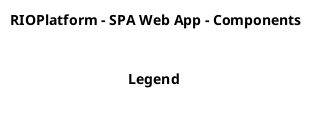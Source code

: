 @startuml
set separator none
title RIOPlatform - SPA Web App - Components

left to right direction

!include <C4/C4>
!include <C4/C4_Context>


SHOW_LEGEND(true)
@enduml
